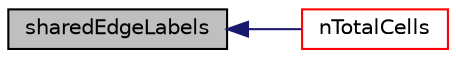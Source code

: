 digraph "sharedEdgeLabels"
{
  bgcolor="transparent";
  edge [fontname="Helvetica",fontsize="10",labelfontname="Helvetica",labelfontsize="10"];
  node [fontname="Helvetica",fontsize="10",shape=record];
  rankdir="LR";
  Node1677 [label="sharedEdgeLabels",height=0.2,width=0.4,color="black", fillcolor="grey75", style="filled", fontcolor="black"];
  Node1677 -> Node1678 [dir="back",color="midnightblue",fontsize="10",style="solid",fontname="Helvetica"];
  Node1678 [label="nTotalCells",height=0.2,width=0.4,color="red",URL="$a28485.html#af5f312e4d0bc5cbcc088e7c247d3a97a",tooltip="Return total number of cells in decomposed mesh. "];
}
